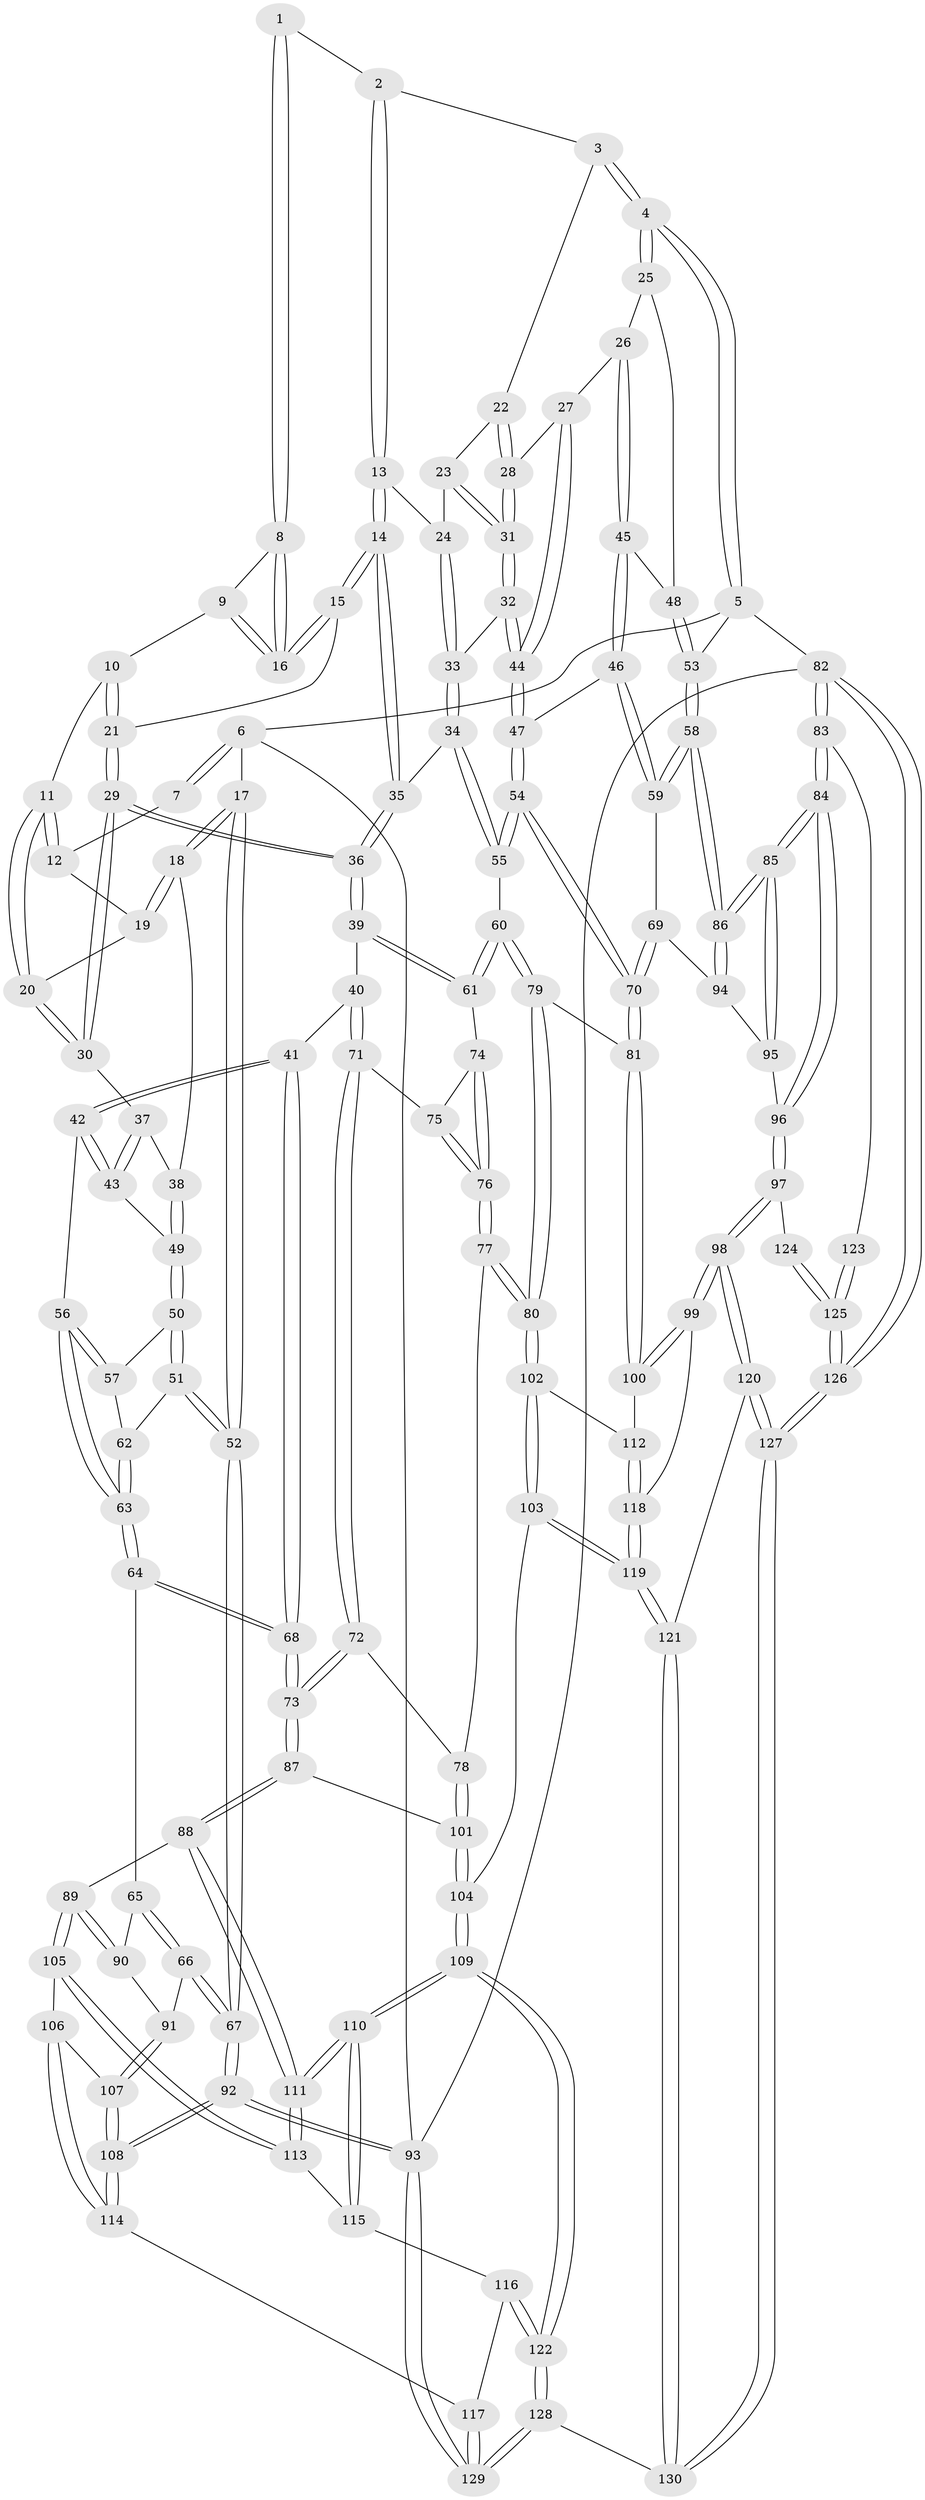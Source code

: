 // Generated by graph-tools (version 1.1) at 2025/38/03/09/25 02:38:52]
// undirected, 130 vertices, 322 edges
graph export_dot {
graph [start="1"]
  node [color=gray90,style=filled];
  1 [pos="+0.4271176671596874+0"];
  2 [pos="+0.5103235803460536+0"];
  3 [pos="+0.952167741089336+0"];
  4 [pos="+1+0"];
  5 [pos="+1+0"];
  6 [pos="+0+0"];
  7 [pos="+0.3453516937289153+0"];
  8 [pos="+0.4200473006018521+0"];
  9 [pos="+0.3857164949365394+0.09340781277963181"];
  10 [pos="+0.37503301115770826+0.10906752606234375"];
  11 [pos="+0.3371195119769597+0.1264384506979666"];
  12 [pos="+0.27560907228910564+0"];
  13 [pos="+0.5735405247115143+0.13273019635385574"];
  14 [pos="+0.5352362595593319+0.1607867865848386"];
  15 [pos="+0.5186186904793153+0.15350195510129755"];
  16 [pos="+0.4954643267753649+0.1292632350801355"];
  17 [pos="+0+0"];
  18 [pos="+0.04603262437279956+0.1262674092974946"];
  19 [pos="+0.2166004852640105+0.07103922242250113"];
  20 [pos="+0.3033243438024003+0.16048711818929406"];
  21 [pos="+0.42207080102807676+0.16421897302671853"];
  22 [pos="+0.7633217706452131+0.04611333242037571"];
  23 [pos="+0.6744447760261562+0.1201726435422645"];
  24 [pos="+0.6388505450256791+0.13569198871395416"];
  25 [pos="+0.9366108578552095+0.19587834800851567"];
  26 [pos="+0.8732780121987731+0.2442055917621024"];
  27 [pos="+0.8621832725813053+0.24385430690008242"];
  28 [pos="+0.8066851205350393+0.22920628904742207"];
  29 [pos="+0.37443212200194775+0.2681345868597404"];
  30 [pos="+0.2953784076383735+0.21700976572020075"];
  31 [pos="+0.7494181451833217+0.26195315402952085"];
  32 [pos="+0.7349523494902521+0.27898949265980316"];
  33 [pos="+0.6638352984263124+0.2823046160061918"];
  34 [pos="+0.5674059936407221+0.34883256045041344"];
  35 [pos="+0.5083044095313857+0.323336675586251"];
  36 [pos="+0.4334791654184307+0.3417173727887154"];
  37 [pos="+0.2890346766952504+0.2195301863032288"];
  38 [pos="+0.12425755252522505+0.21391541764979827"];
  39 [pos="+0.40262481454427185+0.3869392091835452"];
  40 [pos="+0.33923410932260595+0.445307605473684"];
  41 [pos="+0.3075939969261028+0.4486959445732418"];
  42 [pos="+0.28869544344520043+0.4395990533436326"];
  43 [pos="+0.2359297883768402+0.3432194310339547"];
  44 [pos="+0.7828895372139252+0.40533304244340473"];
  45 [pos="+0.9115930685723347+0.3567182283018286"];
  46 [pos="+0.9079494215999561+0.39523976993194304"];
  47 [pos="+0.7900907895637718+0.44692230384281806"];
  48 [pos="+0.9819224066040019+0.30262137609734385"];
  49 [pos="+0.13327523278570474+0.3065582774411986"];
  50 [pos="+0.10692748258214271+0.35761879148216635"];
  51 [pos="+0+0.40785580726617016"];
  52 [pos="+0+0.431506314570445"];
  53 [pos="+1+0.3514044680426501"];
  54 [pos="+0.7524365221696214+0.5051379305740965"];
  55 [pos="+0.6392100180346344+0.467237318310011"];
  56 [pos="+0.2581494474838052+0.4414494968160125"];
  57 [pos="+0.15656292734832783+0.42520478861760497"];
  58 [pos="+1+0.48563121685574095"];
  59 [pos="+1+0.47220126961193354"];
  60 [pos="+0.5571032805157492+0.5364639162598007"];
  61 [pos="+0.5252268286678472+0.5344578395453619"];
  62 [pos="+0.11857821935898928+0.4844384817071304"];
  63 [pos="+0.12525985443459517+0.5413985477936311"];
  64 [pos="+0.12433856366531497+0.5465096671421533"];
  65 [pos="+0.10642417598606663+0.5591684316126785"];
  66 [pos="+0+0.5809934069580414"];
  67 [pos="+0+0.5483075603607167"];
  68 [pos="+0.23480093959408166+0.5891843202641409"];
  69 [pos="+0.846115307836519+0.5808548311231362"];
  70 [pos="+0.7705715397370654+0.5557565794234803"];
  71 [pos="+0.37217871759742327+0.5086318385753913"];
  72 [pos="+0.33596444100633194+0.5852349503893366"];
  73 [pos="+0.24828316385318433+0.6502771454044662"];
  74 [pos="+0.5232725527967518+0.535239628727709"];
  75 [pos="+0.3778429919068223+0.515521840480187"];
  76 [pos="+0.4250888557133046+0.6183096424729851"];
  77 [pos="+0.4247953660568198+0.6320455458686017"];
  78 [pos="+0.37217961086454726+0.6571660442753795"];
  79 [pos="+0.5590789355447099+0.6242150102542987"];
  80 [pos="+0.508068430639649+0.7009601447974"];
  81 [pos="+0.7290591287271552+0.6527999183209774"];
  82 [pos="+1+1"];
  83 [pos="+1+0.8583488851305473"];
  84 [pos="+1+0.8328729637782627"];
  85 [pos="+1+0.6591908151065655"];
  86 [pos="+1+0.6303706492310927"];
  87 [pos="+0.2486387980179809+0.6556692143216163"];
  88 [pos="+0.19718432759671706+0.6966515461087086"];
  89 [pos="+0.1511647382358699+0.7099921196623271"];
  90 [pos="+0.12305889773202884+0.637870950581251"];
  91 [pos="+0+0.636370391013049"];
  92 [pos="+0+0.9851104625208081"];
  93 [pos="+0+1"];
  94 [pos="+0.8585499622437476+0.5936167532357546"];
  95 [pos="+0.9031940827663795+0.6611837597551088"];
  96 [pos="+0.9004017358634061+0.7316667594244514"];
  97 [pos="+0.8103727731366868+0.8166065465830321"];
  98 [pos="+0.8063770608698873+0.8163948422517009"];
  99 [pos="+0.7337523635014847+0.73126455489382"];
  100 [pos="+0.723696608349986+0.7036955323033991"];
  101 [pos="+0.3230300226657363+0.6896366586417799"];
  102 [pos="+0.5141306397294041+0.7293518918714672"];
  103 [pos="+0.482690514685118+0.8142999400468118"];
  104 [pos="+0.36802853577021166+0.8349604845410249"];
  105 [pos="+0.13393884830969874+0.724576250815709"];
  106 [pos="+0.09734976803866033+0.723537564307382"];
  107 [pos="+0.06664716117495524+0.7087500126205402"];
  108 [pos="+0+0.9074753398142804"];
  109 [pos="+0.321599289441093+0.881062831043812"];
  110 [pos="+0.28847051674537094+0.8479919882163258"];
  111 [pos="+0.25718168815765313+0.8117754723624552"];
  112 [pos="+0.5840768766951747+0.7280647802725441"];
  113 [pos="+0.14151978108462218+0.786659366764785"];
  114 [pos="+0+0.8632321545263544"];
  115 [pos="+0.14021852705196747+0.8015561070449508"];
  116 [pos="+0.12736514947457192+0.8638386846783714"];
  117 [pos="+0.12015948343441368+0.8708669719046069"];
  118 [pos="+0.6381341041044983+0.8193307342312771"];
  119 [pos="+0.573699136478896+0.9107518948156721"];
  120 [pos="+0.7419345545031848+0.9114077490543463"];
  121 [pos="+0.5814991132239129+0.9289488282800583"];
  122 [pos="+0.3214433439228674+0.8814172362545377"];
  123 [pos="+0.8981762428103718+0.8492204579452339"];
  124 [pos="+0.8262399059504932+0.8269184518847211"];
  125 [pos="+0.9854878140792507+1"];
  126 [pos="+1+1"];
  127 [pos="+0.9427150078044286+1"];
  128 [pos="+0.2891661901560322+1"];
  129 [pos="+0.19397336814867971+1"];
  130 [pos="+0.5116952638348664+1"];
  1 -- 2;
  1 -- 8;
  1 -- 8;
  2 -- 3;
  2 -- 13;
  2 -- 13;
  3 -- 4;
  3 -- 4;
  3 -- 22;
  4 -- 5;
  4 -- 5;
  4 -- 25;
  4 -- 25;
  5 -- 6;
  5 -- 53;
  5 -- 82;
  6 -- 7;
  6 -- 7;
  6 -- 17;
  6 -- 93;
  7 -- 12;
  8 -- 9;
  8 -- 16;
  8 -- 16;
  9 -- 10;
  9 -- 16;
  9 -- 16;
  10 -- 11;
  10 -- 21;
  10 -- 21;
  11 -- 12;
  11 -- 12;
  11 -- 20;
  11 -- 20;
  12 -- 19;
  13 -- 14;
  13 -- 14;
  13 -- 24;
  14 -- 15;
  14 -- 15;
  14 -- 35;
  14 -- 35;
  15 -- 16;
  15 -- 16;
  15 -- 21;
  17 -- 18;
  17 -- 18;
  17 -- 52;
  17 -- 52;
  18 -- 19;
  18 -- 19;
  18 -- 38;
  19 -- 20;
  20 -- 30;
  20 -- 30;
  21 -- 29;
  21 -- 29;
  22 -- 23;
  22 -- 28;
  22 -- 28;
  23 -- 24;
  23 -- 31;
  23 -- 31;
  24 -- 33;
  24 -- 33;
  25 -- 26;
  25 -- 48;
  26 -- 27;
  26 -- 45;
  26 -- 45;
  27 -- 28;
  27 -- 44;
  27 -- 44;
  28 -- 31;
  28 -- 31;
  29 -- 30;
  29 -- 30;
  29 -- 36;
  29 -- 36;
  30 -- 37;
  31 -- 32;
  31 -- 32;
  32 -- 33;
  32 -- 44;
  32 -- 44;
  33 -- 34;
  33 -- 34;
  34 -- 35;
  34 -- 55;
  34 -- 55;
  35 -- 36;
  35 -- 36;
  36 -- 39;
  36 -- 39;
  37 -- 38;
  37 -- 43;
  37 -- 43;
  38 -- 49;
  38 -- 49;
  39 -- 40;
  39 -- 61;
  39 -- 61;
  40 -- 41;
  40 -- 71;
  40 -- 71;
  41 -- 42;
  41 -- 42;
  41 -- 68;
  41 -- 68;
  42 -- 43;
  42 -- 43;
  42 -- 56;
  43 -- 49;
  44 -- 47;
  44 -- 47;
  45 -- 46;
  45 -- 46;
  45 -- 48;
  46 -- 47;
  46 -- 59;
  46 -- 59;
  47 -- 54;
  47 -- 54;
  48 -- 53;
  48 -- 53;
  49 -- 50;
  49 -- 50;
  50 -- 51;
  50 -- 51;
  50 -- 57;
  51 -- 52;
  51 -- 52;
  51 -- 62;
  52 -- 67;
  52 -- 67;
  53 -- 58;
  53 -- 58;
  54 -- 55;
  54 -- 55;
  54 -- 70;
  54 -- 70;
  55 -- 60;
  56 -- 57;
  56 -- 57;
  56 -- 63;
  56 -- 63;
  57 -- 62;
  58 -- 59;
  58 -- 59;
  58 -- 86;
  58 -- 86;
  59 -- 69;
  60 -- 61;
  60 -- 61;
  60 -- 79;
  60 -- 79;
  61 -- 74;
  62 -- 63;
  62 -- 63;
  63 -- 64;
  63 -- 64;
  64 -- 65;
  64 -- 68;
  64 -- 68;
  65 -- 66;
  65 -- 66;
  65 -- 90;
  66 -- 67;
  66 -- 67;
  66 -- 91;
  67 -- 92;
  67 -- 92;
  68 -- 73;
  68 -- 73;
  69 -- 70;
  69 -- 70;
  69 -- 94;
  70 -- 81;
  70 -- 81;
  71 -- 72;
  71 -- 72;
  71 -- 75;
  72 -- 73;
  72 -- 73;
  72 -- 78;
  73 -- 87;
  73 -- 87;
  74 -- 75;
  74 -- 76;
  74 -- 76;
  75 -- 76;
  75 -- 76;
  76 -- 77;
  76 -- 77;
  77 -- 78;
  77 -- 80;
  77 -- 80;
  78 -- 101;
  78 -- 101;
  79 -- 80;
  79 -- 80;
  79 -- 81;
  80 -- 102;
  80 -- 102;
  81 -- 100;
  81 -- 100;
  82 -- 83;
  82 -- 83;
  82 -- 126;
  82 -- 126;
  82 -- 93;
  83 -- 84;
  83 -- 84;
  83 -- 123;
  84 -- 85;
  84 -- 85;
  84 -- 96;
  84 -- 96;
  85 -- 86;
  85 -- 86;
  85 -- 95;
  85 -- 95;
  86 -- 94;
  86 -- 94;
  87 -- 88;
  87 -- 88;
  87 -- 101;
  88 -- 89;
  88 -- 111;
  88 -- 111;
  89 -- 90;
  89 -- 90;
  89 -- 105;
  89 -- 105;
  90 -- 91;
  91 -- 107;
  91 -- 107;
  92 -- 93;
  92 -- 93;
  92 -- 108;
  92 -- 108;
  93 -- 129;
  93 -- 129;
  94 -- 95;
  95 -- 96;
  96 -- 97;
  96 -- 97;
  97 -- 98;
  97 -- 98;
  97 -- 124;
  98 -- 99;
  98 -- 99;
  98 -- 120;
  98 -- 120;
  99 -- 100;
  99 -- 100;
  99 -- 118;
  100 -- 112;
  101 -- 104;
  101 -- 104;
  102 -- 103;
  102 -- 103;
  102 -- 112;
  103 -- 104;
  103 -- 119;
  103 -- 119;
  104 -- 109;
  104 -- 109;
  105 -- 106;
  105 -- 113;
  105 -- 113;
  106 -- 107;
  106 -- 114;
  106 -- 114;
  107 -- 108;
  107 -- 108;
  108 -- 114;
  108 -- 114;
  109 -- 110;
  109 -- 110;
  109 -- 122;
  109 -- 122;
  110 -- 111;
  110 -- 111;
  110 -- 115;
  110 -- 115;
  111 -- 113;
  111 -- 113;
  112 -- 118;
  112 -- 118;
  113 -- 115;
  114 -- 117;
  115 -- 116;
  116 -- 117;
  116 -- 122;
  116 -- 122;
  117 -- 129;
  117 -- 129;
  118 -- 119;
  118 -- 119;
  119 -- 121;
  119 -- 121;
  120 -- 121;
  120 -- 127;
  120 -- 127;
  121 -- 130;
  121 -- 130;
  122 -- 128;
  122 -- 128;
  123 -- 125;
  123 -- 125;
  124 -- 125;
  124 -- 125;
  125 -- 126;
  125 -- 126;
  126 -- 127;
  126 -- 127;
  127 -- 130;
  127 -- 130;
  128 -- 129;
  128 -- 129;
  128 -- 130;
}
